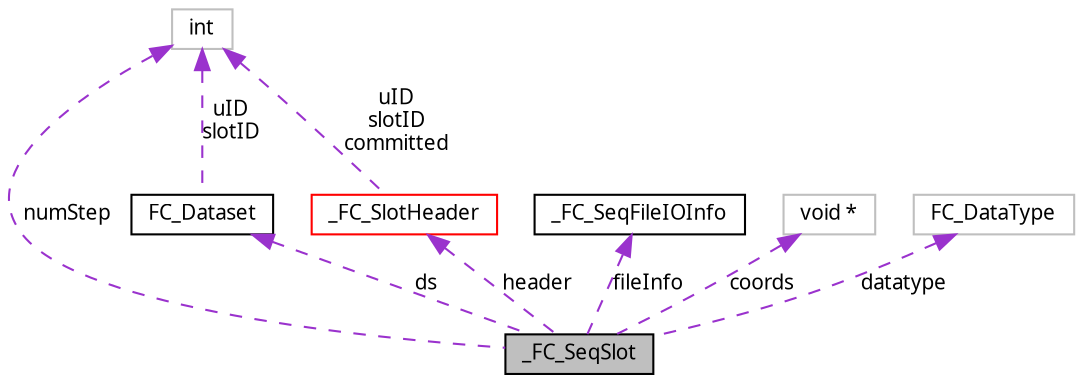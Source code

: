 digraph G
{
  edge [fontname="FreeSans.ttf",fontsize=10,labelfontname="FreeSans.ttf",labelfontsize=10];
  node [fontname="FreeSans.ttf",fontsize=10,shape=record];
  Node1 [label="_FC_SeqSlot",height=0.2,width=0.4,color="black", fillcolor="grey75", style="filled" fontcolor="black"];
  Node2 -> Node1 [dir=back,color="darkorchid3",fontsize=10,style="dashed",label="ds",fontname="FreeSans.ttf"];
  Node2 [label="FC_Dataset",height=0.2,width=0.4,color="black", fillcolor="white", style="filled",URL="$structFC__Dataset.html"];
  Node3 -> Node2 [dir=back,color="darkorchid3",fontsize=10,style="dashed",label="uID\nslotID",fontname="FreeSans.ttf"];
  Node3 [label="int",height=0.2,width=0.4,color="grey75", fillcolor="white", style="filled"];
  Node4 -> Node1 [dir=back,color="darkorchid3",fontsize=10,style="dashed",label="header",fontname="FreeSans.ttf"];
  Node4 [label="_FC_SlotHeader",height=0.2,width=0.4,color="red", fillcolor="white", style="filled",URL="$struct__FC__SlotHeader.html"];
  Node3 -> Node4 [dir=back,color="darkorchid3",fontsize=10,style="dashed",label="uID\nslotID\ncommitted",fontname="FreeSans.ttf"];
  Node3 -> Node1 [dir=back,color="darkorchid3",fontsize=10,style="dashed",label="numStep",fontname="FreeSans.ttf"];
  Node5 -> Node1 [dir=back,color="darkorchid3",fontsize=10,style="dashed",label="fileInfo",fontname="FreeSans.ttf"];
  Node5 [label="_FC_SeqFileIOInfo",height=0.2,width=0.4,color="black", fillcolor="white", style="filled",URL="$struct__FC__SeqFileIOInfo.html"];
  Node6 -> Node1 [dir=back,color="darkorchid3",fontsize=10,style="dashed",label="coords",fontname="FreeSans.ttf"];
  Node6 [label="void *",height=0.2,width=0.4,color="grey75", fillcolor="white", style="filled"];
  Node7 -> Node1 [dir=back,color="darkorchid3",fontsize=10,style="dashed",label="datatype",fontname="FreeSans.ttf"];
  Node7 [label="FC_DataType",height=0.2,width=0.4,color="grey75", fillcolor="white", style="filled"];
}
